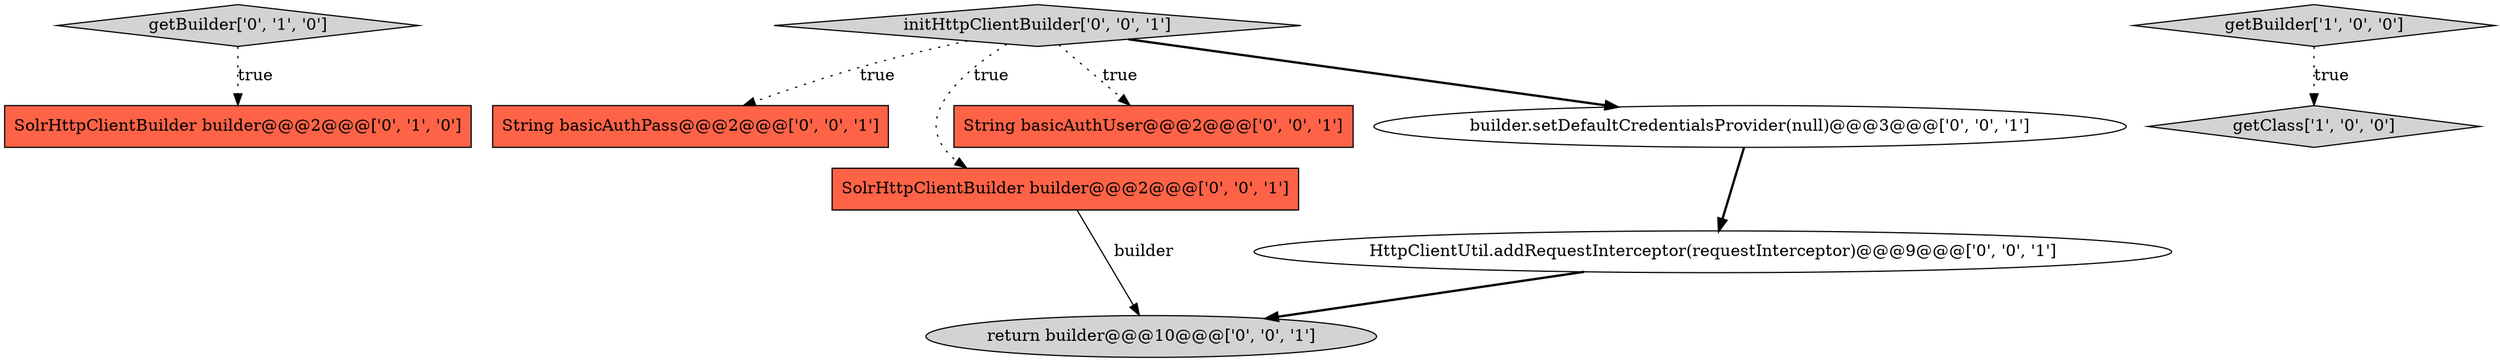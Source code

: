 digraph {
2 [style = filled, label = "SolrHttpClientBuilder builder@@@2@@@['0', '1', '0']", fillcolor = tomato, shape = box image = "AAA0AAABBB2BBB"];
8 [style = filled, label = "HttpClientUtil.addRequestInterceptor(requestInterceptor)@@@9@@@['0', '0', '1']", fillcolor = white, shape = ellipse image = "AAA0AAABBB3BBB"];
5 [style = filled, label = "String basicAuthPass@@@2@@@['0', '0', '1']", fillcolor = tomato, shape = box image = "AAA0AAABBB3BBB"];
3 [style = filled, label = "getBuilder['0', '1', '0']", fillcolor = lightgray, shape = diamond image = "AAA0AAABBB2BBB"];
9 [style = filled, label = "SolrHttpClientBuilder builder@@@2@@@['0', '0', '1']", fillcolor = tomato, shape = box image = "AAA0AAABBB3BBB"];
1 [style = filled, label = "getClass['1', '0', '0']", fillcolor = lightgray, shape = diamond image = "AAA0AAABBB1BBB"];
10 [style = filled, label = "String basicAuthUser@@@2@@@['0', '0', '1']", fillcolor = tomato, shape = box image = "AAA0AAABBB3BBB"];
0 [style = filled, label = "getBuilder['1', '0', '0']", fillcolor = lightgray, shape = diamond image = "AAA0AAABBB1BBB"];
6 [style = filled, label = "return builder@@@10@@@['0', '0', '1']", fillcolor = lightgray, shape = ellipse image = "AAA0AAABBB3BBB"];
4 [style = filled, label = "builder.setDefaultCredentialsProvider(null)@@@3@@@['0', '0', '1']", fillcolor = white, shape = ellipse image = "AAA0AAABBB3BBB"];
7 [style = filled, label = "initHttpClientBuilder['0', '0', '1']", fillcolor = lightgray, shape = diamond image = "AAA0AAABBB3BBB"];
9->6 [style = solid, label="builder"];
0->1 [style = dotted, label="true"];
4->8 [style = bold, label=""];
8->6 [style = bold, label=""];
7->4 [style = bold, label=""];
3->2 [style = dotted, label="true"];
7->9 [style = dotted, label="true"];
7->5 [style = dotted, label="true"];
7->10 [style = dotted, label="true"];
}
